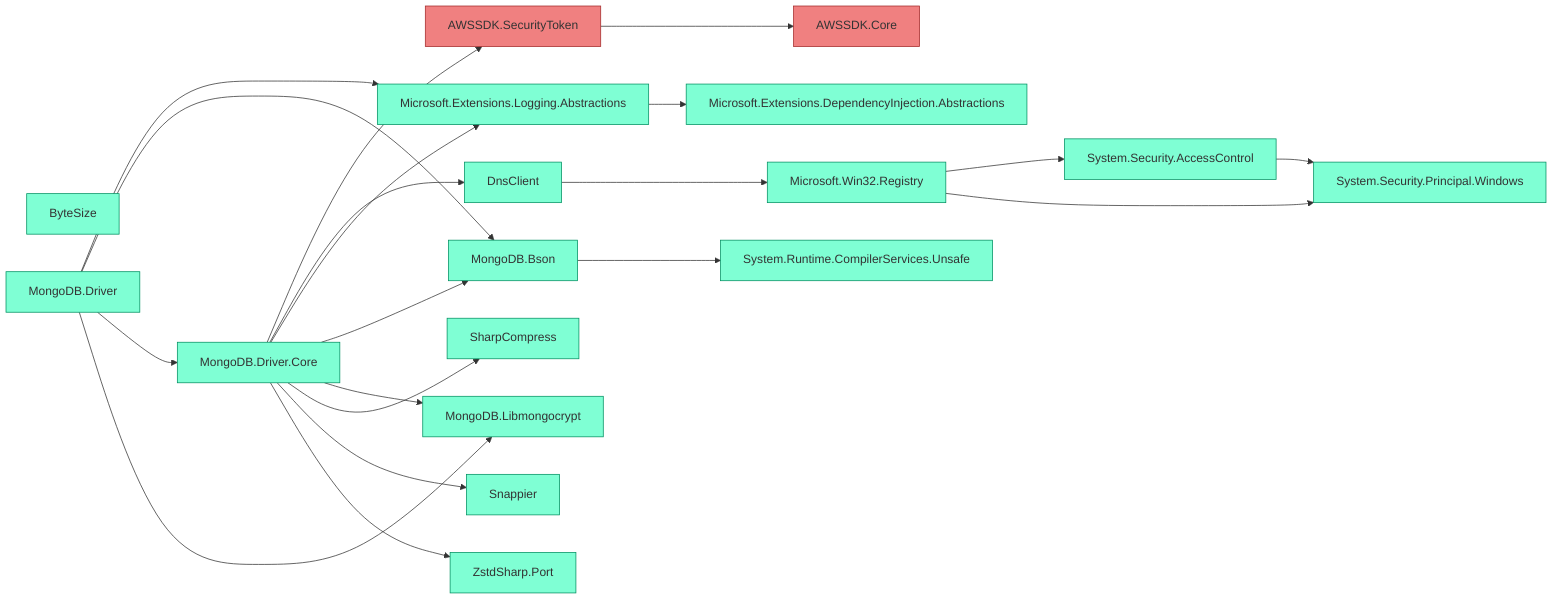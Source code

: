 ﻿%% Generated by https://github.com/0xced/Chisel

graph LR

classDef default fill:aquamarine,stroke:#009061,color:#333
classDef ignored fill:lightgray,stroke:#7A7A7A
classDef removed fill:lightcoral,stroke:#A42A2A

AWSSDK.SecurityToken --> AWSSDK.Core
ByteSize
DnsClient --> Microsoft.Win32.Registry
Microsoft.Extensions.Logging.Abstractions --> Microsoft.Extensions.DependencyInjection.Abstractions
Microsoft.Win32.Registry --> System.Security.AccessControl
Microsoft.Win32.Registry --> System.Security.Principal.Windows
MongoDB.Bson --> System.Runtime.CompilerServices.Unsafe
MongoDB.Driver --> Microsoft.Extensions.Logging.Abstractions
MongoDB.Driver --> MongoDB.Bson
MongoDB.Driver --> MongoDB.Driver.Core
MongoDB.Driver --> MongoDB.Libmongocrypt
MongoDB.Driver.Core --> AWSSDK.SecurityToken
MongoDB.Driver.Core --> DnsClient
MongoDB.Driver.Core --> Microsoft.Extensions.Logging.Abstractions
MongoDB.Driver.Core --> MongoDB.Bson
MongoDB.Driver.Core --> MongoDB.Libmongocrypt
MongoDB.Driver.Core --> SharpCompress
MongoDB.Driver.Core --> Snappier
MongoDB.Driver.Core --> ZstdSharp.Port
System.Security.AccessControl --> System.Security.Principal.Windows

class AWSSDK.Core removed
class AWSSDK.SecurityToken removed
class ByteSize default
class DnsClient default
class Microsoft.Extensions.DependencyInjection.Abstractions default
class Microsoft.Extensions.Logging.Abstractions default
class Microsoft.Win32.Registry default
class MongoDB.Bson default
class MongoDB.Driver default
class MongoDB.Driver.Core default
class MongoDB.Libmongocrypt default
class SharpCompress default
class Snappier default
class System.Runtime.CompilerServices.Unsafe default
class System.Security.AccessControl default
class System.Security.Principal.Windows default
class ZstdSharp.Port default